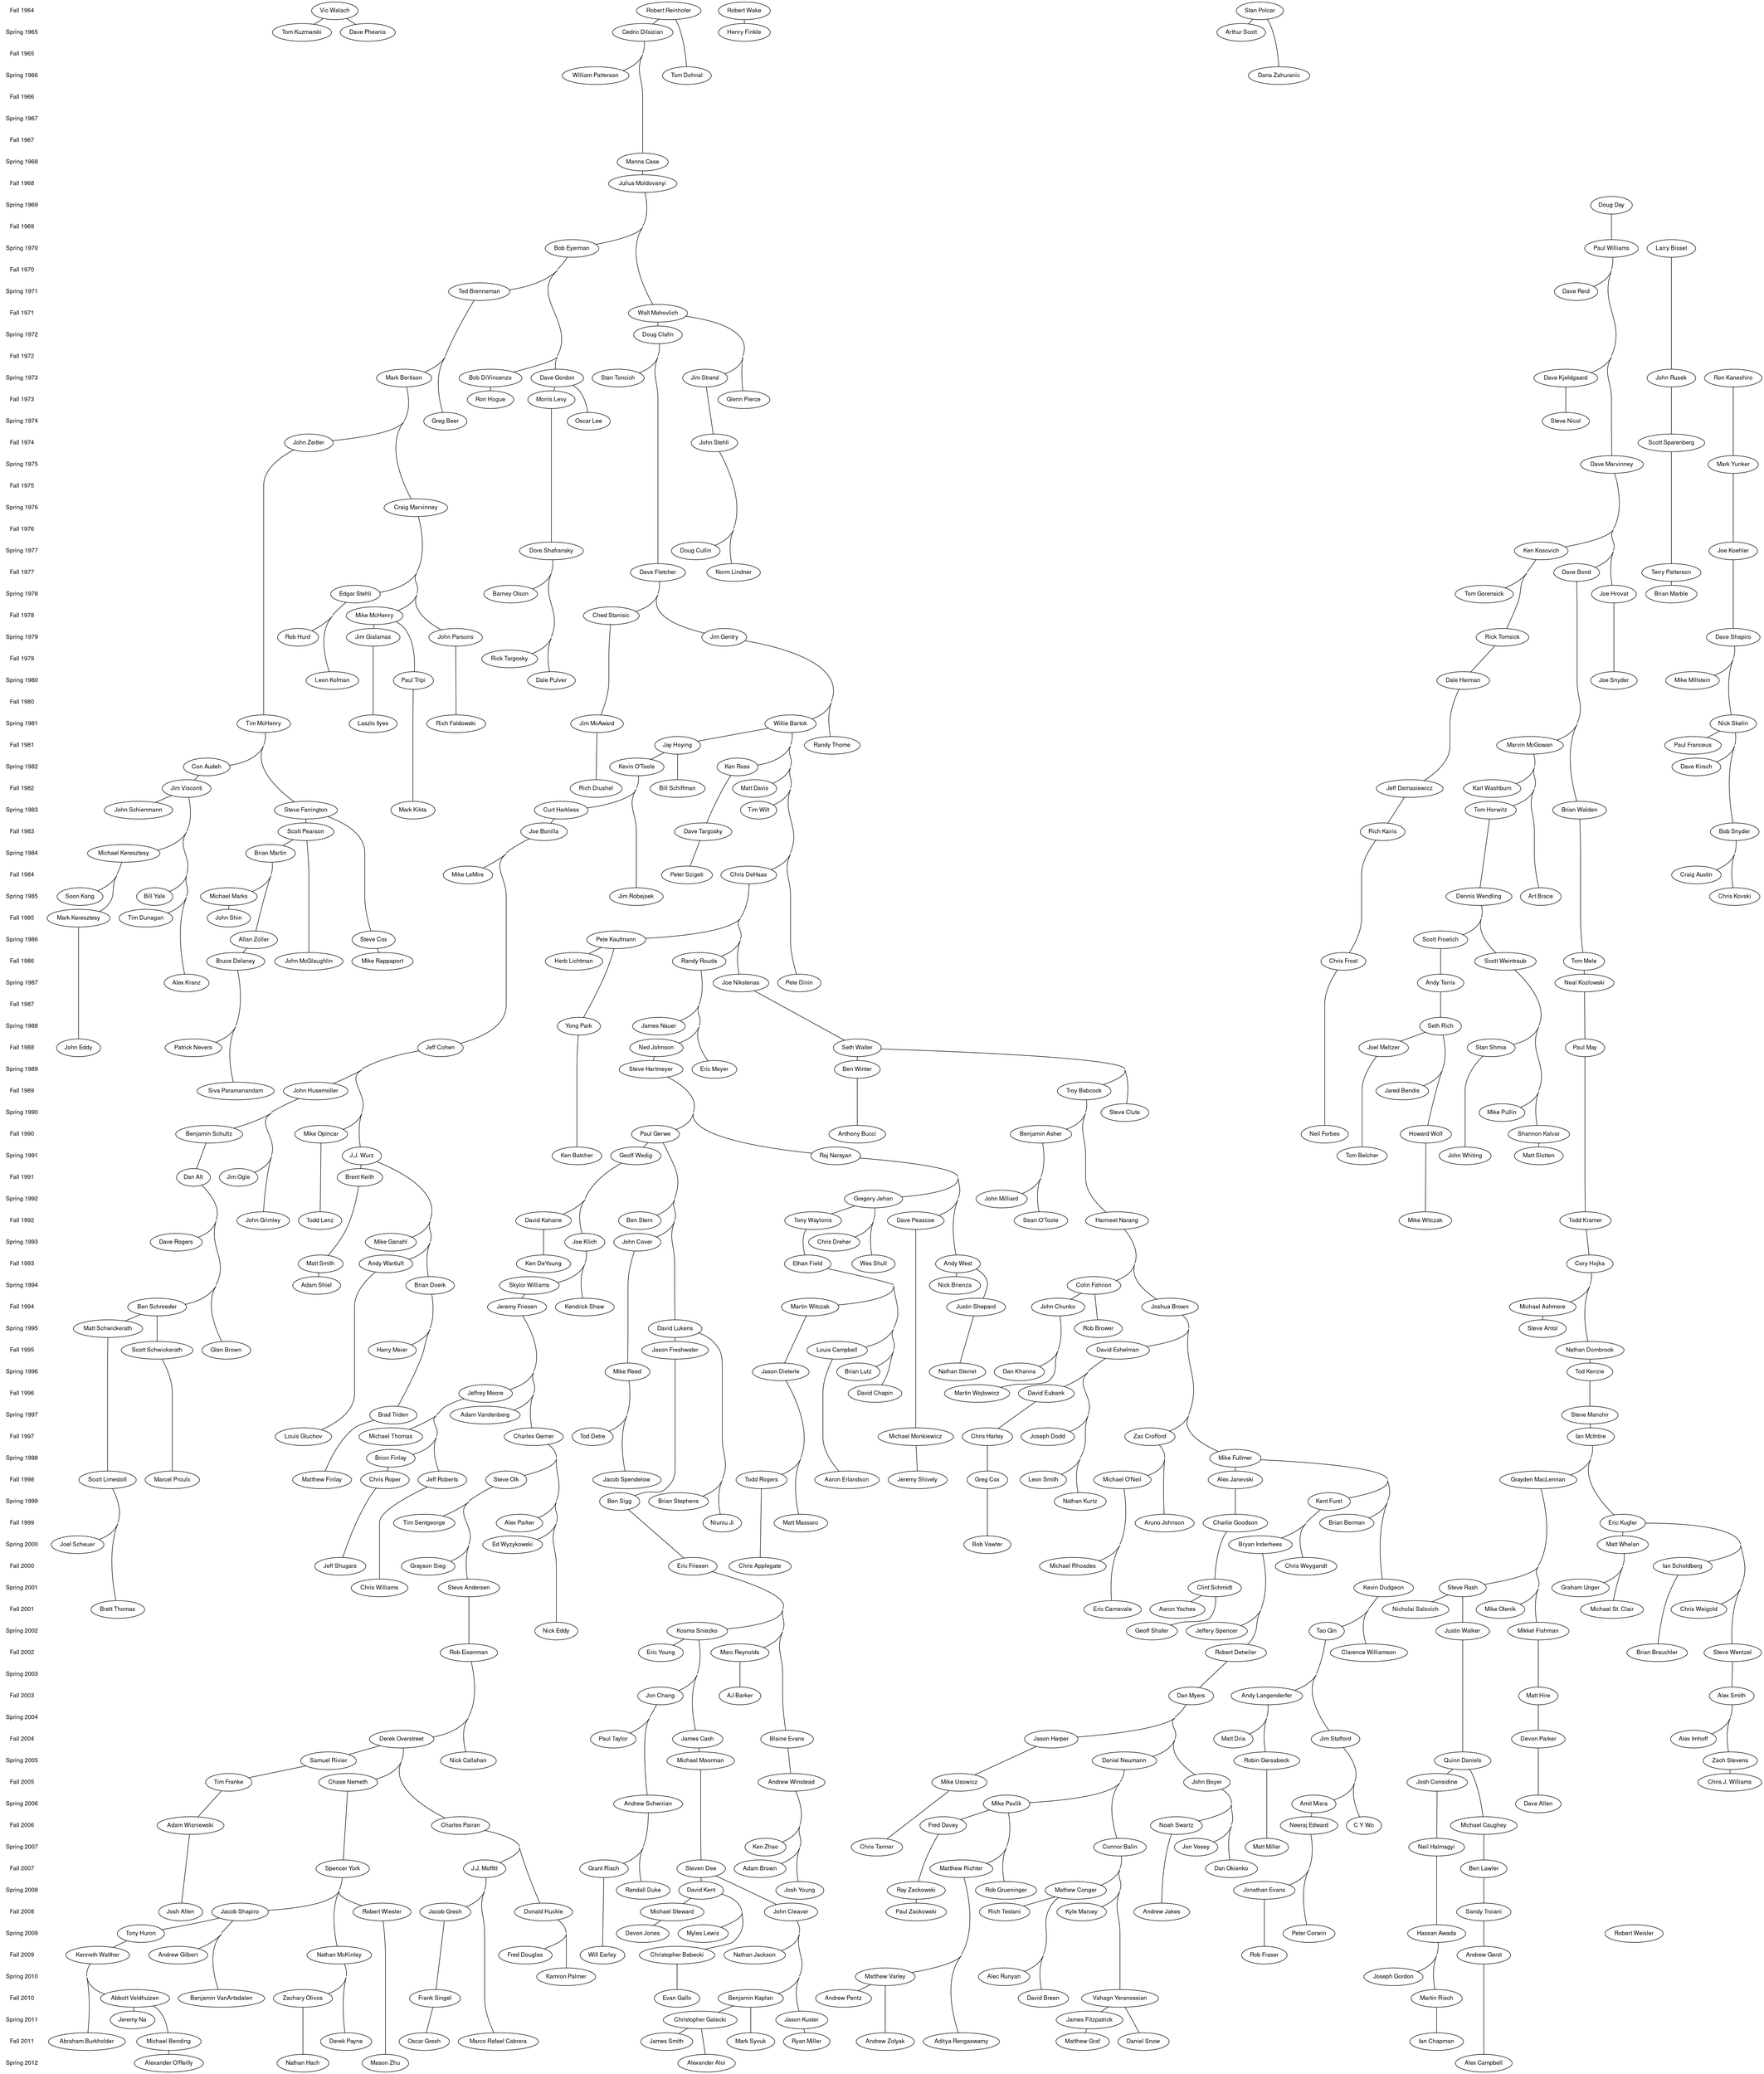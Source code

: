 /******************************************
 * Beta Nu of Theta Chi Brotherhood tree. *
 * Spring 2008				  *
 * Arranged 2008 by Michael Moorman       *
 * This language has a C-like grammar and *
 * commenting system.			  *
 *****************************************/
digraph brotherhood {
	ranksep=0; // minimum separation between ranks
	concentrate=true; // gives a more flowing edge pattern
	ratio=compress; // optimizes for horizontal space
	size="50,50"; // gives it a square shape
	/* This first block represents a timeline on the left side. */
	{
		// Change font to something appropriate for your system
		node [shape=plaintext, fontname="Nimbus Sans 1", fontsize=12];
		edge [style=invis];
		"Fall 1964" -> "Spring 1965" -> "Fall 1965" -> "Spring 1966" -> "Fall 1966" -> "Spring 1967" -> "Fall 1967" -> "Spring 1968" -> "Fall 1968" -> "Spring 1969" -> "Fall 1969" -> "Spring 1970" -> "Fall 1970" -> "Spring 1971" -> "Fall 1971" -> "Spring 1972" -> "Fall 1972" -> "Spring 1973" -> "Fall 1973" -> "Spring 1974" -> "Fall 1974" -> "Spring 1975" -> "Fall 1975" -> "Spring 1976" -> "Fall 1976" -> "Spring 1977" -> "Fall 1977" -> "Spring 1978" -> "Fall 1978" -> "Spring 1979" -> "Fall 1979" -> "Spring 1980" -> "Fall 1980" -> "Spring 1981" -> "Fall 1981" -> "Spring 1982" -> "Fall 1982" -> "Spring 1983" -> "Fall 1983" -> "Spring 1984" -> "Fall 1984" -> "Spring 1985" -> "Fall 1985" -> "Spring 1986" -> "Fall 1986" -> "Spring 1987" -> "Fall 1987" -> "Spring 1988" -> "Fall 1988" -> "Spring 1989" -> "Fall 1989" -> "Spring 1990" -> "Fall 1990" -> "Spring 1991" -> "Fall 1991" -> "Spring 1992" -> "Fall 1992" -> "Spring 1993" -> "Fall 1993" -> "Spring 1994" -> "Fall 1994" -> "Spring 1995" -> "Fall 1995" -> "Spring 1996" -> "Fall 1996" -> "Spring 1997" -> "Fall 1997" -> "Spring 1998" -> "Fall 1998" -> "Spring 1999" -> "Fall 1999" -> "Spring 2000" -> "Fall 2000" -> "Spring 2001" -> "Fall 2001" -> "Spring 2002" -> "Fall 2002" -> "Spring 2003" -> "Fall 2003" -> "Spring 2004" -> "Fall 2004" -> "Spring 2005" -> "Fall 2005" -> "Spring 2006" -> "Fall 2006" -> "Spring 2007" -> "Fall 2007" -> "Spring 2008" -> "Fall 2008" -> "Spring 2009" -> "Fall 2009" -> "Spring 2010" -> "Fall 2010" -> "Spring 2011" -> "Fall 2011" -> "Spring 2012"; 
	}
	/* This lists who was in which pledge class so that everyone from each pledge class is in the same rank. */
	node [color=black, shape=ellipse, fontname="Nimbus Sans 1", fontsize=12];
	edge [arrowhead=none, arrowtail=none];
	/* Data from before 1973 is incomplete and probably inaccurate */
	{ rank = same; "Fall 1964"; "Vic Walach"; "Robert Reinhofer"; "Robert Wake"; "Stan Polcar"; }
	{ rank = same; "Spring 1965"; "Cedric Dilsizian"; "Henry Finkle"; "Arthur Scott"; "Tom Kuzmarski"; "Dave Pheanis"; }
	{ rank = same; "Fall 1965"; }
	{ rank = same; "Spring 1966"; "William Patterson"; "Tom Dohnal"; "Dana Zahuranic"; }
	{ rank = same; "Fall 1966"; }
	{ rank = same; "Spring 1967"; }
	{ rank = same; "Fall 1967"; }
	{ rank = same; "Spring 1968"; "Manna Case"; }
	{ rank = same; "Fall 1968"; "Julius Moldovanyi"; }
	{ rank = same; "Spring 1969"; "Doug Day"; }
	{ rank = same; "Fall 1969"; }
	{ rank = same; "Spring 1970"; "Paul Williams"; "Bob Eyerman"; "Larry Bisset"; }
	{ rank = same; "Fall 1970"; }
	{ rank = same; "Spring 1971"; "Dave Reid"; "Ted Brenneman"; }
	{ rank = same; "Fall 1971"; "Walt Mahovlich"; }
	{ rank = same; "Spring 1972"; "Doug Clafin"; }
	{ rank = same; "Fall 1972"; }
	/* Everything below here is fairly accurate */
	{ rank = same; "Spring 1973"; "Bob DiVincenzo"; "Mark Bertison"; "Dave Kjeldgaard"; "Dave Gordon"; "Jim Strand"; "Stan Toncich"; "John Rusek"; "Ron Kaneshiro"; }
	{ rank = same; "Fall 1973"; "Ron Hogue"; "Morris Levy"; "Glenn Pierce"; }
	{ rank = same; "Spring 1974"; "Steve Nicol"; "Greg Beer"; "Oscar Lee"; }
	{ rank = same; "Fall 1974"; "John Zeitler"; "John Stehli"; "Scott Sparenberg"; }
	{ rank = same; "Spring 1975"; "Dave Marvinney"; "Mark Yunker"; }
	{ rank = same; "Fall 1975"; }
	{ rank = same; "Spring 1976"; "Craig Marvinney"; }
	{ rank = same; "Fall 1976"; }
	{ rank = same; "Spring 1977"; "Ken Kosovich"; "Dore Shafransky"; "Doug Cullin"; "Joe Koehler"; }
	{ rank = same; "Fall 1977"; "Dave Bond"; "Dave Fletcher"; "Norm Lindner"; "Terry Patterson"; }
	{ rank = same; "Spring 1978"; "Brian Marble"; "Tom Gorensick"; "Joe Hrovat"; "Edgar Stehli"; "Barney Olson"; }
	{ rank = same; "Fall 1978"; "Mike McHenry"; "Ched Stanisic"; }
	{ rank = same; "Spring 1979"; "Dave Shapiro"; "Rick Tomsick"; "John Parsons"; "Jim Gialamas"; "Rob Hurd"; "Jim Gentry"; }
	{ rank = same; "Fall 1979"; "Rick Targosky"; }
	{ rank = same; "Spring 1980"; "Mike Millstein"; "Dale Herman"; "Joe Snyder"; "Leon Kofman"; "Paul Tripi"; "Dale Pulver"; }
	{ rank = same; "Fall 1980"; }
	{ rank = same; "Spring 1981"; "Nick Skelin"; "Tim McHenry"; "Laszlo Ilyes"; "Rich Faldowski"; "Willie Bartok"; "Jim McAward"; }
	{ rank = same; "Fall 1981"; "Randy Thome"; "Jay Hoying"; "Marvin McGowan"; "Paul Franceus" }
	{ rank = same; "Spring 1982"; "Dave Kirsch"; "Con Audeh"; "Ken Ross"; "Kevin O'Toole"; }
	{ rank = same; "Fall 1982"; "Rich Drushel"; "Bill Schiffman"; "Matt Davis"; "Jim Visconti"; "Jeff Damasiewicz"; "Karl Washburn"; }
	{ rank = same; "Spring 1983"; "Curt Harkless"; "Tim Wilt"; "Mark Kikta"; "John Schienmann"; "Steve Farrington"; "Brian Walden"; "Tom Horwitz"; }
	{ rank = same; "Fall 1983"; "Dave Targosky"; "Scott Pearson"; "Rich Kairis"; "Bob Snyder"; "Joe Bonilla"; }
	{ rank = same; "Spring 1984"; "Michael Keresztesy"; "Brian Martin"; }
	{ rank = same; "Fall 1984"; "Craig Austin"; "Mike LeMire"; "Peter Szigeti"; "Chris DeHaas"; }
	{ rank = same; "Spring 1985"; "Art Brace"; "Jim Robejsek"; "Bill Yale"; "Soon Kang"; "Michael Marks"; "Chris Kovski"; "Dennis Wendling"; }
	{ rank = same; "Fall 1985"; "Mark Keresztesy"; "John Shin"; "Tim Dunagan"; }
	{ rank = same; "Spring 1986"; "Pete Kaufmann"; "Steve Cox"; "Allan Zoller"; "Scott Froelich"; }
	{ rank = same; "Fall 1986"; "Scott Weintraub"; "Tom Mele"; "Chris Frost"; "John McGlaughlin"; "Bruce Delaney"; "Mike Rappaport"; "Herb Lichtman"; "Randy Rouda"; }
	{ rank = same; "Spring 1987"; "Pete Dinin"; "Joe Nikstenas"; "Alex Kranz"; "Neal Kozlowski"; "Andy Terris"; }
	{ rank = same; "Fall 1987"; }
	{ rank = same; "Spring 1988"; "James Nauer"; "Yong Park"; "Seth Rich"; }
	{ rank = same; "Fall 1988"; "Jeff Cohen"; "Ned Johnson"; "Seth Walter"; "John Eddy"; "Patrick Nevers"; "Paul May"; "Stan Shmia"; "Joel Meltzer"; }
	{ rank = same; "Spring 1989"; "Eric Meyer"; "Steve Hartmeyer"; "Ben Winter"; }
	{ rank = same; "Fall 1989"; "John Husemoller"; "Troy Babcock"; "Siva Paramanandam"; "Jared Bendis"; }
	{ rank = same; "Spring 1990"; "Mike Pullin"; "Steve Clute"; }
	{ rank = same; "Fall 1990"; "Mike Opincar"; "Benjamin Schultz"; "Paul Gerwe"; "Anthony Bucci"; "Benjamin Asher"; "Neil Forbes"; "Howard Wolf"; "Shannon Kalvar"; }
	{ rank = same; "Spring 1991"; "J.J. Wurz"; "Geoff Wedig"; "Raj Narayan"; "Ken Batcher"; "John Whiting"; "Matt Slotten"; "Tom Belcher"; }
	{ rank = same; "Fall 1991"; "Jim Ogle"; "Dan Alt"; "Brent Keith"; }
	{ rank = same; "Spring 1992"; "John Milliard"; "Gregory Jehan"; }
	{ rank = same; "Fall 1992"; "Mike Witczak"; "Todd Kramer"; "Sean O'Toole"; "Harmeet Narang"; "Tony Waylonis"; "Dave Peascoe"; "David Kahane"; "Ben Stern"; "John Grimley"; "Todd Lenz"; }
	{ rank = same; "Spring 1993"; "Dave Rogers"; "Mike Ganahl"; "Joe Klich"; "John Cover"; "Chris Dreher"; }
	{ rank = same; "Fall 1993"; "Cory Hojka"; "Ethan Field"; "Wes Shull"; "Andy West"; "Ken DeYoung"; "Matt Smith"; "Andy Wartluft"; }
	{ rank = same; "Spring 1994"; "Adam Shiel"; "Brian Doerk"; "Skylor Williams"; "Nick Brienza"; "Colin Fahrion"; }
	{ rank = same; "Fall 1994"; "Ben Schroeder"; "Kendrick Shaw"; "Jeremy Friesen"; "Justin Shepard"; "Martin Witczak"; "John Chunko"; "Joshua Brown"; "Michael Ashmore"; }
	{ rank = same; "Spring 1995"; "Matt Schwickerath"; "David Lukens"; "Rob Brower"; "Steve Antol"; }
	{ rank = same; "Fall 1995"; "Nathan Dombrook"; "David Eshelman"; "Louis Campbell"; "Jason Freshwater"; "Harry Meier"; "Scott Schwickerath"; "Glen Brown"; }
	{ rank = same; "Spring 1996"; "Mike Reed"; "Nathan Sterret"; "Jason Dieterle"; "Brian Lutz"; "Dan Khanna"; "Tod Kenzie"; }
	{ rank = same; "Fall 1996"; "Jeffrey Moore"; "David Chapin"; "Martin Wojtowicz"; "David Eubank"; }
	{ rank = same; "Spring 1997"; "Adam Vandenberg"; "Steve Manchir"; "Brad Triden"; }
	{ rank = same; "Fall 1997"; "Ian McIntire"; "Joseph Dodd"; "Chris Harley"; "Zac Crofford"; "Michael Monkiewicz"; "Tod Detre"; "Michael Thomas"; "Charles Gerner"; "Louis Gluchov"; }
	{ rank = same; "Spring 1998"; "Brion Finlay"; "Mike Fullmer"; }
	{ rank = same; "Fall 1998"; "Scott Limestoll"; "Steve Olk"; "Matthew Finlay"; "Marcel Proulx"; "Chris Roper"; "Jacob Spendelow"; "Jeff Roberts"; "Jeremy Shively"; "Todd Rogers"; "Aaron Erlandson"; "Michael O'Neil"; "Greg Cox"; "Leon Smith"; "Alex Janevski"; "Grayden MacLennan"; }
	{ rank = same; "Spring 1999"; "Kent Furst"; "Nathan Kurtz"; "Brian Stephens"; "Ben Sigg"; }
	{ rank = same; "Fall 1999"; "Tim Sentgeorge"; "Alex Parker"; "Niuniu Ji"; "Matt Massaro"; "Eric Kugler"; "Aruno Johnson"; "Brian Berman"; "Charlie Goodson"; }
	{ rank = same; "Spring 2000"; "Joel Scheuer"; "Ed Wyzykowski"; "Bryan Inderhees"; "Bob Vawter"; "Matt Whelan"; }
	{ rank = same; "Fall 2000"; "Ian Scholdberg"; "Chris Weygandt"; "Michael Rhoades"; "Chris Applegate"; "Eric Friesen"; "Grayson Sieg"; "Jeff Shugars"; }
	{ rank = same; "Spring 2001"; "Steve Andersen"; "Chris Williams"; "Clint Schmidt"; "Kevin Dudgeon"; "Steve Rash"; "Graham Unger"; }
	{ rank = same; "Fall 2001"; "Eric Carnevale"; "Chris Weigold"; "Brett Thomas"; "Chris Weigold"; "Nicholai Salovich"; "Mike Olenik"; "Michael St. Clair"; "Aaron Yoches"; }
	{ rank = same; "Spring 2002"; "Kosma Sniezko"; "Mikkel Fishman"; "Justin Walker"; "Tao Qin"; "Jeffery Spencer"; "Geoff Shafer"; "Nick Eddy";  }
	{ rank = same; "Fall 2002"; "Steve Wentzel"; "Clarence Williamson"; "Brian Brauchler"; "Rob Eisenman"; "Eric Young"; "Marc Reynolds"; "Robert Detwiler"; }
	{ rank = same; "Spring 2003"; }
	{ rank = same; "Fall 2003"; "Dan Myers"; "Andy Langenderfer"; "Jon Chang"; "Alex Smith"; "Matt Hire"; "AJ Barker"; }
	{ rank = same; "Spring 2004"; }
	{ rank = same; "Fall 2004"; "Jason Harper"; "Derek Overstreet"; "Devon Parker"; "James Cash"; "Jim Stafford"; "Blaine Evans"; "Matt Dria"; "Alex Imhoff"; "Paul Taylor"; }
	{ rank = same; "Spring 2005"; "Michael Moorman"; "Daniel Neumann"; "Robin Gersabeck"; "Samuel Rivier"; "Zach Stevens"; "Nick Callahan"; "Quinn Daniels"; }
	{ rank = same; "Fall 2005"; "John Boyer"; "Andrew Winstead"; "Josh Considine"; "Chase Nemeth"; "Tim Franke"; "Chris J. Williams"; "Mike Usowicz"; }
	{ rank = same; "Spring 2006"; "Mike Pavlik"; "Amit Misra"; "Andrew Schwirian"; "Dave Allen"; }
	{ rank = same; "Fall 2006"; "C Y Wo"; "Adam Wisniewski"; "Neeraj Edward"; "Charles Pairan"; "Michael Caughey"; "Noah Swartz"; "Fred Davey"; }
	{ rank = same; "Spring 2007"; "Ken Zhao"; "Connor Balin"; "Chris Tanner"; "Jon Vesey"; "Matt Miller"; "Neil Halmagyi"; }
	{ rank = same; "Fall 2007"; "J.J. Moffitt"; "Matthew Richter"; "Dan Okienko"; "Steven Dee"; "Spencer York"; "Ben Lawler"; "Adam Brown"; "Grant Risch"; }
	{ rank = same; "Spring 2008"; "Ray Zackowski"; "Jonathan Evans"; "Rob Grueninger"; "Mathew Conger"; "Randall Duke"; "David Kent"; "Josh Young"; }
	{ rank = same; "Fall 2008"; "Josh Allen"; "John Cleaver"; "Jacob Gresh"; "Donald Huckle"; "Andrew Jakes"; "Kyle Marcey"; "Jacob Shapiro"; "Michael Steward"; "Rich Testani"; "Sandy Troiani"; "Paul Zackowski";}
	{ rank = same; "Spring 2009"; "Hassan Awada"; "Peter Corwin"; "Tony Huron"; "Devon Jones"; "Myles Lewis"; "Robert Weisler"}
	{ rank = same; "Fall 2009"; "Christopher Babecki"; "Fred Douglas"; "Will Earley"; "Rob Fraser"; "Andrew Gerst"; "Andrew Gilbert"; "Nathan Jackson"; "Kenneth Walther"; "Nathan McKinley"}
  	{ rank = same; "Spring 2010"; "Joseph Gordon"; "Kamron Palmer"; "Alec Runyan"; "Matthew Varley"}
	{ rank = same; "Fall 2010"; "David Breen"; "Evan Gallo"; "Benjamin Kaplan"; "Zachary Olivos"; "Andrew Pentz"; "Martin Risch"; "Frank Singel"; "Benjamin VanArtsdalen"; "Vahagn Yeranossian"}
	{ rank = same; "Spring 2011"; "James Fitzpatrick"; "Christopher Galecki"; "Jason Kuster"; "Jeremy Na"}
	{ rank = same; "Fall 2011"; "Michael Bending"; "Abraham Burkholder"; "Marco Rafael Cabrera"; "Ian Chapman"; "Matthew Graf"; "Oscar Gresh"; "Ryan Miller"; "Derek Payne"; "Aditya Rengaswamy"; "James Smith"; "Daniel Snow"; "Mark Syvuk"; "Andrew Zolyak"}
	{ rank = same; "Spring 2012"; "Alexander Aloi"; "Nathan Hach"; "Alexander O'Reilly"; "Mason Zhu"; "Alex Campbell";}
	
	/* Big brother -> Little brother.  Sorted alphabetically by big brother last name. */
	"Dan Alt" -> "Dave Rogers";
	"Dan Alt" -> "Ben Schroeder";
	"Dan Alt" -> "Glen Brown";
	"Steve Andersen" -> "Rob Eisenman";
	"Benjamin Asher" -> "Sean O'Toole";
	"Benjamin Asher" -> "John Milliard";
	"Michael Ashmore" -> "Steve Antol";
	"Con Audeh" -> "Jim Visconti";
  	"Hassan Awada" -> "Joseph Gordon";
	"Hassan Awada" -> "Martin Risch";
	"Troy Babcock" -> "Harmeet Narang";
	"Troy Babcock" -> "Benjamin Asher";
	"Christopher Babecki" -> "Evan Gallo";
	"Connor Balin" -> "Mathew Conger";
	"Connor Balin" -> "Kyle Marcey";
	"Connor Balin" -> "Vahagn Yeranossian";
	"Willie Bartok" -> "Jay Hoying";
	"Willie Bartok" -> "Matt Davis";
	"Willie Bartok" -> "Pete Dinin";
	"Willie Bartok" -> "Ken Ross";
	"Willie Bartok" -> "Tim Wilt";
	"Willie Bartok" -> "Chris DeHaas";
	"Mark Bertison" -> "Craig Marvinney";
	"Mark Bertison" -> "John Zeitler";
	"Michael Bending" -> "Alexander O'Reilly";
	"Larry Bisset" -> "John Rusek";
	"Dave Bond" -> "Marvin McGowan";
	"Dave Bond" -> "Brian Walden";
	"Joe Bonilla" -> "Jeff Cohen";
	"Joe Bonilla" -> "Mike LeMire";
	"John Boyer" -> "Noah Swartz";
	"John Boyer" -> "Jon Vesey";
	"John Boyer" -> "Dan Okienko";
	"Ted Brenneman" -> "Greg Beer";
	"Ted Brenneman" -> "Mark Bertison";
	"Joshua Brown" -> "Mike Fullmer";
	"Joshua Brown" -> "David Eshelman";
	"Joshua Brown" -> "Zac Crofford";
	"Louis Campbell" -> "Aaron Erlandson";
	"Manna Case" -> "Julius Moldovanyi";
	"James Cash" -> "Michael Moorman";
	"Michael Caughey" -> "Ben Lawler";
	"Jon Chang" -> "Paul Taylor";
	"Jon Chang" -> "Andrew Schwirian";
	"John Chunko" -> "Martin Wojtowicz"
	"John Chunko" -> "Dan Khanna";
	"Doug Clafin" -> "Stan Toncich";
	"Doug Clafin" -> "Dave Fletcher";
	"John Cleaver" -> "Nathan Jackson"
	"John Cleaver" -> "Benjamin Kaplan";
	"John Cleaver" -> "Jason Kuster";
	"Jeff Cohen" -> "John Husemoller";
	"Jeff Cohen" -> "J.J. Wurz";
	"Jeff Cohen" -> "Mike Opincar";
	"Mathew Conger" -> "Rich Testani";
  	"Mathew Conger" -> "Alec Runyan";
	"Mathew Conger" -> "David Breen";
	"Josh Considine" -> "Neil Halmagyi";
	"John Cover" -> "Mike Reed";
	"Greg Cox" -> "Bob Vawter";
	"Steve Cox" -> "Mike Rappaport";
	"Zac Crofford" -> "Michael O'Neil";
	"Zac Crofford" -> "Aruno Johnson";
	"Jeff Damasiewicz" -> "Rich Kairis";
	"Quinn Daniels" -> "Josh Considine";
	"Quinn Daniels" -> "Michael Caughey";
	"Fred Davey" -> "Ray Zackowski"
	"Doug Day" -> "Paul Williams";
	"Steven Dee" -> "David Kent";
	"Steven Dee" -> "John Cleaver";
	"Chris DeHaas" -> "Randy Rouda";
	"Chris DeHaas" -> "Joe Nikstenas";
	"Chris DeHaas" -> "Pete Kaufmann";
	"Bruce Delaney" -> "Patrick Nevers";
	"Bruce Delaney" -> "Siva Paramanandam";
	"Robert Detwiler" -> "Dan Myers";
	"Jason Dieterle" -> "Todd Rogers";
	"Jason Dieterle" -> "Matt Massaro";
	"Cedric Dilsizian" -> "William Patterson";
	"Cedric Dilsizian" -> "Manna Case";
	"Bob DiVincenzo" -> "Ron Hogue";
	"Brian Doerk" -> "Brad Triden"
	"Brian Doerk" -> "Harry Meier";
	"Nathan Dombrook" -> "Tod Kenzie";
	"Kevin Dudgeon" -> "Clarence Williamson";
	"Kevin Dudgeon" -> "Tao Qin";
	"Neeraj Edward" -> "Jonathan Evans";
	"Neeraj Edward" -> "Peter Corwin";
	"Rob Eisenman" -> "Derek Overstreet";
	"Rob Eisenman" -> "Nick Callahan";
	"David Eshelman" -> "Nathan Kurtz";
	"David Eshelman" -> "David Eubank";
	"David Eshelman" -> "Joseph Dodd";
	"David Eshelman" -> "Leon Smith"
	"David Eubank" -> "Chris Harley";
	"Blaine Evans" -> "Andrew Winstead";
	"Jonathan Evans" -> "Rob Fraser"
	"Bob Eyerman" -> "Ted Brenneman";
	"Bob Eyerman" -> "Bob DiVincenzo";
	"Bob Eyerman" -> "Dave Gordon";
	"Colin Fahrion" -> "Rob Brower";
	"Colin Fahrion" -> "John Chunko";
	"Steve Farrington" -> "Scott Pearson";
	"Steve Farrington" -> "Steve Cox";
	"Ethan Field" -> "Brian Lutz";
	"Ethan Field" -> "Louis Campbell";
	"Ethan Field" -> "David Chapin";
	"Ethan Field" -> "Martin Witczak";
	"Brion Finlay" -> "Chris Roper";
	"Mikkel Fishman" -> "Matt Hire";
	"James Fitzpatrick" -> "Matthew Graf";
	"Dave Fletcher" -> "Ched Stanisic";
	"Dave Fletcher" -> "Jim Gentry";
	"Tim Franke" -> "Adam Wisniewski";
	"Jason Freshwater" -> "Ben Sigg";
	"Eric Friesen" -> "Blaine Evans";
	"Eric Friesen" -> "Kosma Sniezko";
	"Eric Friesen" -> "Marc Reynolds";
	"Jeremy Friesen" -> "Jeffrey Moore";
	"Jeremy Friesen" -> "Adam Vandenberg";
	"Jeremy Friesen" -> "Charles Gerner";
	"Scott Froelich" -> "Andy Terris";
	"Chris Frost" -> "Neil Forbes";
	"Mike Fullmer" -> "Kevin Dudgeon";
	"Mike Fullmer" -> "Alex Janevski";
	"Mike Fullmer" -> "Kent Furst";
	"Mike Fullmer" -> "Brian Berman";
	"Kent Furst" -> "Bryan Inderhees";
	"Kent Furst" -> "Chris Weygandt";
	"Christopher Galecki" -> "James Smith";
	"Christopher Galecki" -> "Alexander Aloi";
	"Jim Gentry" -> "Randy Thome";
	"Jim Gentry" -> "Willie Bartok";
	"Charles Gerner" -> "Steve Olk";
	"Charles Gerner" -> "Ed Wyzykowski";
	"Charles Gerner" -> "Alex Parker";
	"Charles Gerner" -> "Nick Eddy";
	"Robin Gersabeck" -> "Matt Miller";
	"Andrew Gerst" -> "Alex Campbell";
	"Paul Gerwe" -> "David Lukens";
	"Paul Gerwe" -> "Geoff Wedig";
	"Paul Gerwe" -> "John Cover";
	"Paul Gerwe" -> "Ben Stern";
	"Jim Gialamas" -> "Laszlo Ilyes";
	"Charlie Goodson" -> "Clint Schmidt";
	"Dave Gordon" -> "Oscar Lee";
	"Dave Gordon" -> "Morris Levy";
	"Jacob Gresh" -> "Frank Singel";
	"Neil Halmagyi" -> "Hassan Awada";
	"Curt Harkless" -> "Joe Bonilla";
	"Jason Harper" -> "Mike Usowicz";
	"Chris Harley" -> "Greg Cox";
	"Steve Hartmeyer" -> "Paul Gerwe";
	"Steve Hartmeyer" -> "Raj Narayan";
	"Dale Herman" -> "Jeff Damasiewicz";
	"Matt Hire" -> "Devon Parker";
	"Cory Hojka" -> "Nathan Dombrook";
	"Cory Hojka" -> "Michael Ashmore";
	"Tom Horwitz" -> "Dennis Wendling";
	"Jay Hoying" -> "Kevin O'Toole";
	"Jay Hoying" -> "Bill Schiffman";
	"Joe Hrovat" -> "Joe Snyder";
	"Donald Huckle" -> "Fred Douglas";
  	"Donald Huckle" -> "Kamron Palmer";
	"Tony Huron" -> "Kenneth Walther";
	"John Husemoller" -> "Benjamin Schultz";
	"John Husemoller" -> "Jim Ogle";
	"John Husemoller" -> "John Grimley";
	"Bryan Inderhees" -> "Jeffery Spencer";
	"Bryan Inderhees" -> "Robert Detwiler";
	"Alex Janevski" -> "Charlie Goodson";
	"Gregory Jehan" -> "Tony Waylonis"; 
	"Gregory Jehan" -> "Chris Dreher";
	"Gregory Jehan" -> "Wes Shull";
	"Ned Johnson" -> "Steve Hartmeyer";
	"David Kahane" -> "Ken DeYoung";
	"Rich Kairis" -> "Chris Frost";
	"Shannon Kalvar" -> "Matt Slotten";
	"Ron Kaneshiro" -> "Mark Yunker";
	"Benjamin Kaplan" -> "Christopher Galecki";
	"Benjamin Kaplan" -> "Mark Syvuk";
	"Pete Kaufmann" -> "Herb Lichtman";
	"Pete Kaufmann" -> "Yong Park";
	"Kenneth Walther" -> "Abbott Veldhuizen";
	"Kenneth Walther" -> "Abraham Burkholder";
	"Brent Keith" -> "Matt Smith";
	"David Kent" -> "Michael Steward";
	"David Kent" -> "Myles Lewis";
	"David Kent" -> "Christopher Babecki"
	"Tod Kenzie" -> "Steve Manchir";
	"Michael Keresztesy" -> "Mark Keresztesy";
	"Michael Keresztesy" -> "Soon Kang";
	"Mark Keresztesy" -> "John Eddy";
	"Dave Kjeldgaard" -> "Steve Nicol";
	"Joe Klich" -> "Kendrick Shaw";
	"Joe Klich" -> "Skylor Williams";
	"Joe Koehler" -> "Dave Shapiro";
	"Ken Kosovich" -> "Tom Gorensick";
	"Ken Kosovich" -> "Rick Tomsick";
	"Neal Kozlowski" -> "Paul May";
	"Todd Kramer" -> "Cory Hojka";
	"Eric Kugler" -> "Chris Weigold";
	"Eric Kugler" -> "Matt Whelan";
	"Eric Kugler" -> "Steve Wentzel";
	"Eric Kugler" -> "Ian Scholdberg";
	"Jason Kuster" -> "Ryan Miller";
	"Andy Langenderfer" -> "Robin Gersabeck";
	"Andy Langenderfer" -> "Matt Dria";
	"Ben Lawler" -> "Sandy Troiani";
	"Morris Levy" -> "Dore Shafransky";
	"Scott Limestoll" -> "Brett Thomas";
	"Scott Limestoll" -> "Joel Scheuer";
	"David Lukens" -> "Niuniu Ji";
	"David Lukens" -> "Jason Freshwater";
	"David Lukens" -> "Brian Stephens";
	"Grayden MacLennan" -> "Steve Rash";
	"Grayden MacLennan" -> "Mikkel Fishman";
	"Grayden MacLennan" -> "Mike Olenik";
	"Walt Mahovlich" -> "Doug Clafin";
	"Walt Mahovlich" -> "Glenn Pierce";
	"Walt Mahovlich" -> "Jim Strand";
	"Steve Manchir" -> "Ian McIntire";
	"Michael Marks" -> "John Shin";
	"Brian Martin" -> "Michael Marks";
	"Brian Martin" -> "Allan Zoller";
	"Craig Marvinney" -> "John Parsons";
	"Craig Marvinney" -> "Mike McHenry";
	"Craig Marvinney" -> "Edgar Stehli";
	"Dave Marvinney" -> "Dave Bond";
	"Dave Marvinney" -> "Ken Kosovich";
	"Dave Marvinney" -> "Joe Hrovat";
	"Paul May" -> "Todd Kramer";
	"Jim McAward" -> "Rich Drushel";
	"Marvin McGowan" -> "Art Brace";
	"Marvin McGowan" -> "Karl Washburn";
	"Marvin McGowan" -> "Tom Horwitz";
	"Mike McHenry" -> "Jim Gialamas";
	"Mike McHenry" -> "Paul Tripi";
	"Tim McHenry" -> "Con Audeh";
	"Tim McHenry" -> "Steve Farrington";
	"Ian McIntire" -> "Eric Kugler";
	"Ian McIntire" -> "Grayden MacLennan";
	"Nathan McKinley" -> "Zachary Olivos";
	"Nathan McKinley" -> "Derek Payne";
	"Tom Mele" -> "Neal Kozlowski";
	"Joel Meltzer" -> "Tom Belcher";
	"Amit Misra" -> "Neeraj Edward";
	"J.J. Moffitt" -> "Jacob Gresh";
	"J.J. Moffitt" -> "Marco Rafael Cabrera";
	"Julius Moldovanyi" -> "Bob Eyerman";
	"Julius Moldovanyi" -> "Walt Mahovlich";
	"Michael Monkiewicz" -> "Jeremy Shively";
	"Jeffrey Moore" -> "Michael Thomas";
	"Jeffrey Moore" -> "Brion Finlay";
	"Jeffrey Moore" -> "Jeff Roberts";
	"Michael Moorman" -> "Steven Dee";
	"Dan Myers" -> "John Boyer";
	"Dan Myers" -> "Daniel Neumann";
	"Dan Myers" -> "Jason Harper";
	"Harmeet Narang" -> "Colin Fahrion";
	"Harmeet Narang" -> "Joshua Brown";
	"Raj Narayan" -> "Dave Peascoe";
	"Raj Narayan" -> "Gregory Jehan";
	"Raj Narayan" -> "Andy West";
	"Chase Nemeth" -> "Spencer York";
	"Daniel Neumann" -> "Mike Pavlik";
	"Daniel Neumann" -> "Connor Balin";
	"Joe Nikstenas" -> "Seth Walter";
	"Michael O'Neil" -> "Eric Carnevale";
	"Michael O'Neil" -> "Michael Rhoades";
	"Kevin O'Toole" -> "Curt Harkless";
	"Kevin O'Toole" -> "Jim Robejsek";
	"Zachary Olivos" -> "Nathan Hach";
	"Steve Olk" -> "Tim Sentgeorge";
	"Steve Olk" -> "Grayson Sieg";
	"Steve Olk" -> "Steve Andersen";
	"Mike Opincar" -> "Todd Lenz";
	"Derek Overstreet" -> "Charles Pairan";
	"Derek Overstreet" -> "Samuel Rivier";
	"Derek Overstreet" -> "Chase Nemeth";
	"Charles Pairan" -> "J.J. Moffitt";
	"Charles Pairan" -> "Donald Huckle";
	"Yong Park" -> "Ken Batcher";
	"Devon Parker" -> "Dave Allen";
	"John Parsons" -> "Rich Faldowski";
	"Terry Patterson" -> "Brian Marble";
	"Mike Pavlik" -> "Matthew Richter";
	"Mike Pavlik" -> "Fred Davey";
	"Mike Pavlik" -> "Rob Grueninger";
	"Scott Pearson" -> "Brian Martin";
	"Scott Pearson" -> "John McGlaughlin";
	"Dave Peascoe" -> "Michael Monkiewicz";
	"Stan Polcar" -> "Arthur Scott";
	"Stan Polcar" -> "Dana Zahuranic";
	"Tao Qin" -> "Andy Langenderfer";
	"Tao Qin" -> "Jim Stafford";
	"Steve Rash" -> "Justin Walker";
	"Steve Rash" -> "Nicholai Salovich";
	"Mike Reed" -> "Jacob Spendelow";
	"Mike Reed" -> "Tod Detre";
	"Robert Reinhofer" -> "Cedric Dilsizian";
	"Robert Reinhofer" -> "Tom Dohnal";
	"Marc Reynolds" -> "AJ Barker";
	"Seth Rich" -> "Joel Meltzer";
	"Seth Rich" -> "Jared Bendis";
	"Seth Rich" -> "Howard Wolf"; 
  	"Matthew Richter" -> "Matthew Varley";
	"Matthew Richter" -> "Aditya Rengaswamy";
	"Grant Risch" -> "Will Earley";
	"Martin Risch" -> "Ian Chapman";
	"Samuel Rivier" -> "Tim Franke";
	"Jeff Roberts" -> "Chris Williams";
	"Todd Rogers" -> "Chris Applegate";
	"Chris Roper" -> "Jeff Shugars";
	"Ken Ross" -> "Dave Targosky";
	"Randy Rouda" -> "James Nauer";
	"Randy Rouda" -> "Eric Meyer";
	"Randy Rouda" -> "Ned Johnson";
	"John Rusek" -> "Scott Sparenberg";
	"Clint Schmidt" -> "Aaron Yoches";
	"Clint Schmidt" -> "Geoff Shafer";
	"Ian Scholdberg" -> "Brian Brauchler";
	"Ben Schroeder" -> "Matt Schwickerath";
	"Ben Schroeder" -> "Scott Schwickerath";
	"Benjamin Schultz" -> "Dan Alt";
	"Matt Schwickerath" -> "Scott Limestoll";
	"Scott Schwickerath" -> "Marcel Proulx";
	"Andrew Schwirian" -> "Grant Risch";
	"Andrew Schwirian" -> "Randall Duke";
	"Dore Shafransky" -> "Barney Olson";
	"Dore Shafransky" -> "Rick Targosky";
	"Dore Shafransky" -> "Dale Pulver";
	"Dave Shapiro" -> "Mike Millstein";
	"Dave Shapiro" -> "Nick Skelin";
	"Jacob Shapiro" -> "Tony Huron";
	"Jacob Shapiro" -> "Andrew Gilbert";
	"Jacob Shapiro" -> "Benjamin VanArtsdalen";
	"Justin Shepard" -> "Nathan Sterret";
	"Stan Shmia" -> "John Whiting";
	"Ben Sigg" -> "Eric Friesen";
	"Frank Singel" -> "Oscar Gresh";
	"Nick Skelin" -> "Dave Kirsch";
	"Nick Skelin" -> "Paul Franceus";
	"Nick Skelin" -> "Bob Snyder";
	"Alex Smith" -> "Alex Imhoff";
	"Alex Smith" -> "Zach Stevens";
	"Matt Smith" -> "Adam Shiel";
	"Kosma Sniezko" -> "James Cash";
	"Kosma Sniezko" -> "Eric Young";
	"Kosma Sniezko" -> "Jon Chang";
	"Bob Snyder" -> "Craig Austin";
	"Bob Snyder" -> "Chris Kovski";
	"Scott Sparenberg" -> "Terry Patterson";
	"Jim Stafford" -> "Amit Misra";
	"Jim Stafford" -> "C Y Wo";
	"Ched Stanisic" -> "Jim McAward";
	"Edgar Stehli" -> "Rob Hurd";
	"Edgar Stehli" -> "Leon Kofman";
	"John Stehli" -> "Doug Cullin";
	"John Stehli" -> "Norm Lindner";
	"Michael Steward" -> "Devon Jones"
	"Zach Stevens" -> "Chris J. Williams";
	"Jim Strand" -> "John Stehli";
	"Noah Swartz" -> "Andrew Jakes";
	"Dave Targosky" -> "Peter Szigeti";
	"Andy Terris" -> "Seth Rich";
	"Rick Tomsick" -> "Dale Herman";
	"Brad Triden" -> "Matthew Finlay";
	"Paul Tripi" -> "Mark Kikta";
	"Sandy Troiani" -> "Andrew Gerst"
	"Mike Usowicz" -> "Chris Tanner";
	"Matthew Varley" -> "Andrew Pentz";
	"Matthew Varley" -> "Andrew Zolyak";
	"Jim Visconti" -> "John Schienmann";
	"Jim Visconti" -> "Bill Yale";
	"Jim Visconti" -> "Tim Dunagan";
	"Jim Visconti" -> "Alex Kranz";
	"Jim Visconti" -> "Michael Keresztesy";
	"Abbott Veldhuizen" -> "Jeremy Na";
	"Abbott Veldhuizen" -> "Michael Bending";
	"Robert Wake" -> "Henry Finkle";
	"Vic Walach" -> "Tom Kuzmarski";
	"Vic Walach" -> "Dave Pheanis";
	"Brian Walden" -> "Tom Mele";
	"Justin Walker" -> "Quinn Daniels";
	"Seth Walter" -> "Troy Babcock";
	"Seth Walter" -> "Ben Winter";
	"Seth Walter" -> "Steve Clute";
	"Andy Wartluft" -> "Louis Gluchov";
	"Tony Waylonis" -> "Ethan Field";
	"Matt Whelan" -> "Graham Unger";
	"Matt Whelan" -> "Michael St. Clair";
	"Robert Wiesler" -> "Mason Zhu";
	"Scott Weintraub" -> "Shannon Kalvar";
	"Scott Weintraub" -> "Stan Shmia";
	"Scott Weintraub" -> "Mike Pullin";
	"Dennis Wendling" -> "Scott Weintraub";
	"Dennis Wendling" -> "Scott Froelich";
	"Steve Wentzel" -> "Alex Smith";
	"Andy West" -> "Nick Brienza";
	"Andy West" -> "Justin Shepard";
	"Paul Williams" -> "Dave Reid";
	"Paul Williams" -> "Dave Kjeldgaard";
	"Paul Williams" -> "Dave Marvinney";
	"Skylor Williams" -> "Jeremy Friesen";
	"Andrew Winstead" -> "Ken Zhao";
	"Andrew Winstead" -> "Adam Brown";
	"Andrew Winstead" -> "Josh Young";
	"Adam Wisniewski" -> "Josh Allen";
	"Martin Witczak" -> "Jason Dieterle";
	"Geoff Wedig" -> "David Kahane";
	"Geoff Wedig" -> "Joe Klich";
	"Ben Winter" -> "Anthony Bucci";
	"Howard Wolf" -> "Mike Witczak";
	"J.J. Wurz" -> "Brent Keith";
	"J.J. Wurz" -> "Andy Wartluft";
	"J.J. Wurz" -> "Mike Ganahl";
	"J.J. Wurz" -> "Brian Doerk";
	"Vahagn Yeranossian" -> "James Fitzpatrick";
	"Vahagn Yeranossian" -> "Daniel Snow";
	"Spencer York" -> "Jacob Shapiro"
	"Spencer York" -> "Robert Wiesler"
	"Spencer York" -> "Nathan McKinley"
	"Mark Yunker" -> "Joe Koehler";
	"Ray Zackowski" -> "Paul Zackowski";
	"John Zeitler" -> "Tim McHenry";
	"Allan Zoller" -> "Bruce Delaney";
}
